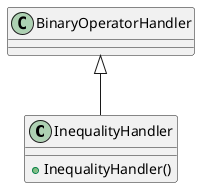 @startuml
class InequalityHandler {
    + InequalityHandler()
}
BinaryOperatorHandler <|-- InequalityHandler
@enduml
